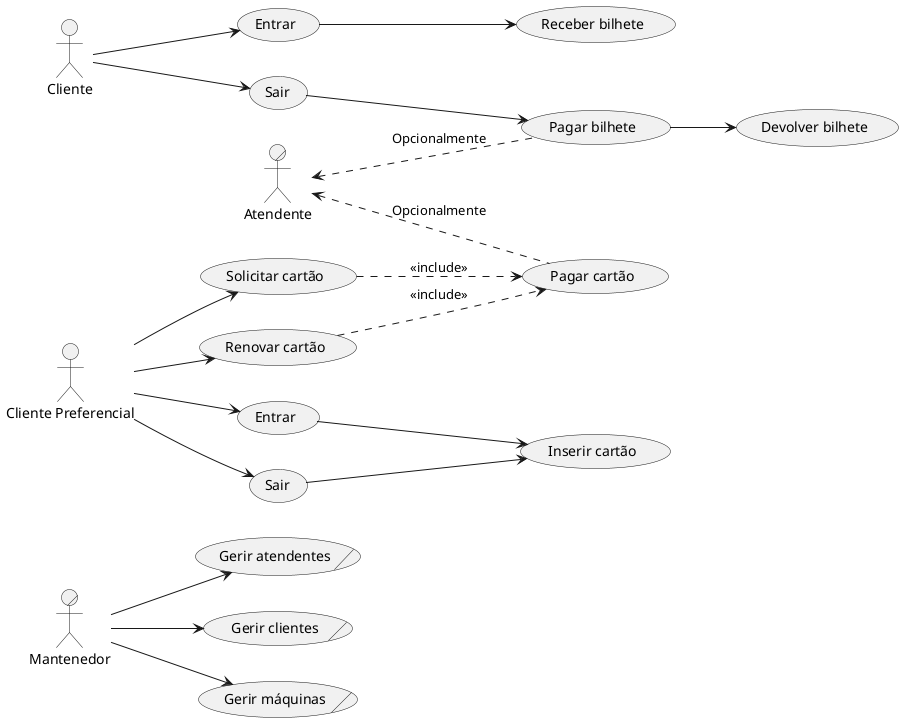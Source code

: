 @startuml
left to right direction

:Mantenedor:/ as admin

(Gerir atendentes)/ as manage_crew
(Gerir clientes)/ as manage_client
(Gerir máquinas)/ as manage_machine

admin --> manage_crew
admin --> manage_client
admin --> manage_machine

:Cliente: as client
(Entrar) as client_in
(Sair) as client_out
client --> client_in
client --> client_out

(Inserir cartão) as insert_card
(Solicitar cartão) as request_card
(Renovar cartão) as renew_card
(Pagar cartão) as pay_card

(Receber bilhete) as in_ticket
(Pagar bilhete) as pay_ticket
(Devolver bilhete) as out_ticket

client_in --> in_ticket
client_out --> pay_ticket
pay_ticket --> out_ticket


:Cliente Preferencial: as p_client
(Entrar) as p_client_in
(Sair) as p_client_out
p_client --> p_client_in
p_client --> p_client_out

p_client_in --> insert_card
p_client_out --> insert_card
p_client --> request_card
p_client --> renew_card

request_card ..> pay_card: "<<include>>"
renew_card ..> pay_card: "<<include>>"

:Atendente:/ as crew

crew <.. pay_card: Opcionalmente
crew <.. pay_ticket: Opcionalmente


@enduml
